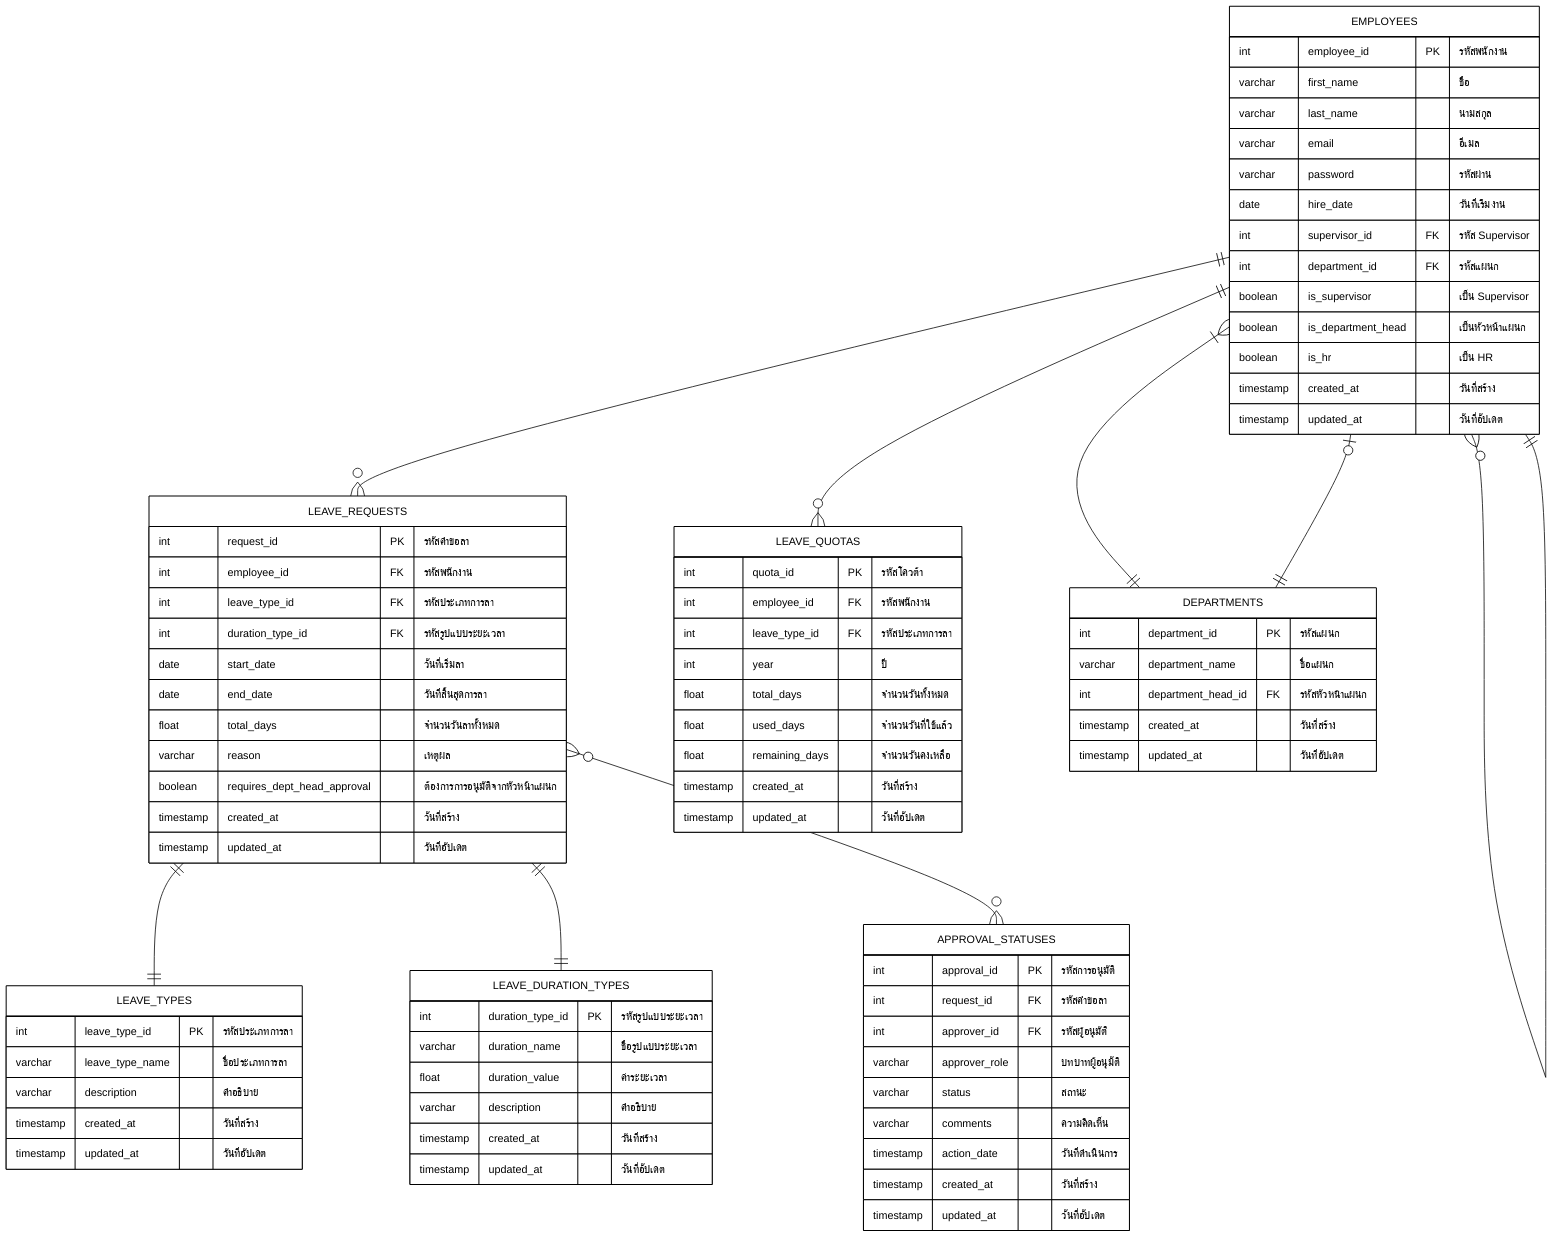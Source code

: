 ---
config:
  theme: base
  themeVariables:
    primaryColor: '#ffffff'
    primaryTextColor: '#000000'
    primaryBorderColor: '#000000'
    lineColor: '#000000'
    secondaryColor: '#ffffff'
    tertiaryColor: '#ffffff'
    fontSize: 14px
  layout: fixed
---
erDiagram
    EMPLOYEES ||--o{ LEAVE_REQUESTS : ""
    EMPLOYEES ||--o{ LEAVE_QUOTAS : ""
    EMPLOYEES }|--|| DEPARTMENTS : ""
    EMPLOYEES }o--|| EMPLOYEES : ""
    DEPARTMENTS ||--o| EMPLOYEES : ""
    LEAVE_REQUESTS ||--|| LEAVE_TYPES : ""
    LEAVE_REQUESTS ||--|| LEAVE_DURATION_TYPES : ""
    LEAVE_REQUESTS }o--o{ APPROVAL_STATUSES : ""
    
    EMPLOYEES {
        int employee_id PK "รหัสพนักงาน"
        varchar first_name "ชื่อ"
        varchar last_name "นามสกุล"
        varchar email "อีเมล"
        varchar password "รหัสผ่าน"
        date hire_date "วันที่เริ่มงาน"
        int supervisor_id FK "รหัส Supervisor"
        int department_id FK "รหัสแผนก"
        boolean is_supervisor "เป็น Supervisor"
        boolean is_department_head "เป็นหัวหน้าแผนก"
        boolean is_hr "เป็น HR"
        timestamp created_at "วันที่สร้าง"
        timestamp updated_at "วันที่อัปเดต"
    }
    
    DEPARTMENTS {
        int department_id PK "รหัสแผนก"
        varchar department_name "ชื่อแผนก"
        int department_head_id FK "รหัสหัวหน้าแผนก"
        timestamp created_at "วันที่สร้าง"
        timestamp updated_at "วันที่อัปเดต"
    }
    
    LEAVE_TYPES {
        int leave_type_id PK "รหัสประเภทการลา"
        varchar leave_type_name "ชื่อประเภทการลา"
        varchar description "คำอธิบาย"
        timestamp created_at "วันที่สร้าง"
        timestamp updated_at "วันที่อัปเดต"
    }
    
    LEAVE_DURATION_TYPES {
        int duration_type_id PK "รหัสรูปแบบระยะเวลา"
        varchar duration_name "ชื่อรูปแบบระยะเวลา"
        float duration_value "ค่าระยะเวลา"
        varchar description "คำอธิบาย"
        timestamp created_at "วันที่สร้าง"
        timestamp updated_at "วันที่อัปเดต"
    }
    
    LEAVE_QUOTAS {
        int quota_id PK "รหัสโควต้า"
        int employee_id FK "รหัสพนักงาน"
        int leave_type_id FK "รหัสประเภทการลา"
        int year "ปี"
        float total_days "จำนวนวันทั้งหมด"
        float used_days "จำนวนวันที่ใช้แล้ว"
        float remaining_days "จำนวนวันคงเหลือ"
        timestamp created_at "วันที่สร้าง"
        timestamp updated_at "วันที่อัปเดต"
    }
    
    LEAVE_REQUESTS {
        int request_id PK "รหัสคำขอลา"
        int employee_id FK "รหัสพนักงาน"
        int leave_type_id FK "รหัสประเภทการลา"
        int duration_type_id FK "รหัสรูปแบบระยะเวลา"
        date start_date "วันที่เริ่มลา"
        date end_date "วันที่สิ้นสุดการลา"
        float total_days "จำนวนวันลาทั้งหมด"
        varchar reason "เหตุผล"
        boolean requires_dept_head_approval "ต้องการการอนุมัติจากหัวหน้าแผนก"
        timestamp created_at "วันที่สร้าง"
        timestamp updated_at "วันที่อัปเดต"
    }
    
    APPROVAL_STATUSES {
        int approval_id PK "รหัสการอนุมัติ"
        int request_id FK "รหัสคำขอลา"
        int approver_id FK "รหัสผู้อนุมัติ"
        varchar approver_role "บทบาทผู้อนุมัติ"
        varchar status "สถานะ"
        varchar comments "ความคิดเห็น"
        timestamp action_date "วันที่ดำเนินการ"
        timestamp created_at "วันที่สร้าง"
        timestamp updated_at "วันที่อัปเดต"
    }